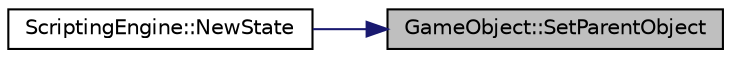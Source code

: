 digraph "GameObject::SetParentObject"
{
 // LATEX_PDF_SIZE
  edge [fontname="Helvetica",fontsize="10",labelfontname="Helvetica",labelfontsize="10"];
  node [fontname="Helvetica",fontsize="10",shape=record];
  rankdir="RL";
  Node198 [label="GameObject::SetParentObject",height=0.2,width=0.4,color="black", fillcolor="grey75", style="filled", fontcolor="black",tooltip=" "];
  Node198 -> Node199 [dir="back",color="midnightblue",fontsize="10",style="solid",fontname="Helvetica"];
  Node199 [label="ScriptingEngine::NewState",height=0.2,width=0.4,color="black", fillcolor="white", style="filled",URL="$class_scripting_engine.html#a125a0c206da8e74b8f6664c4e523606a",tooltip="Sets up the engine with initial processes and variables and exposes engine functionality to lua."];
}
